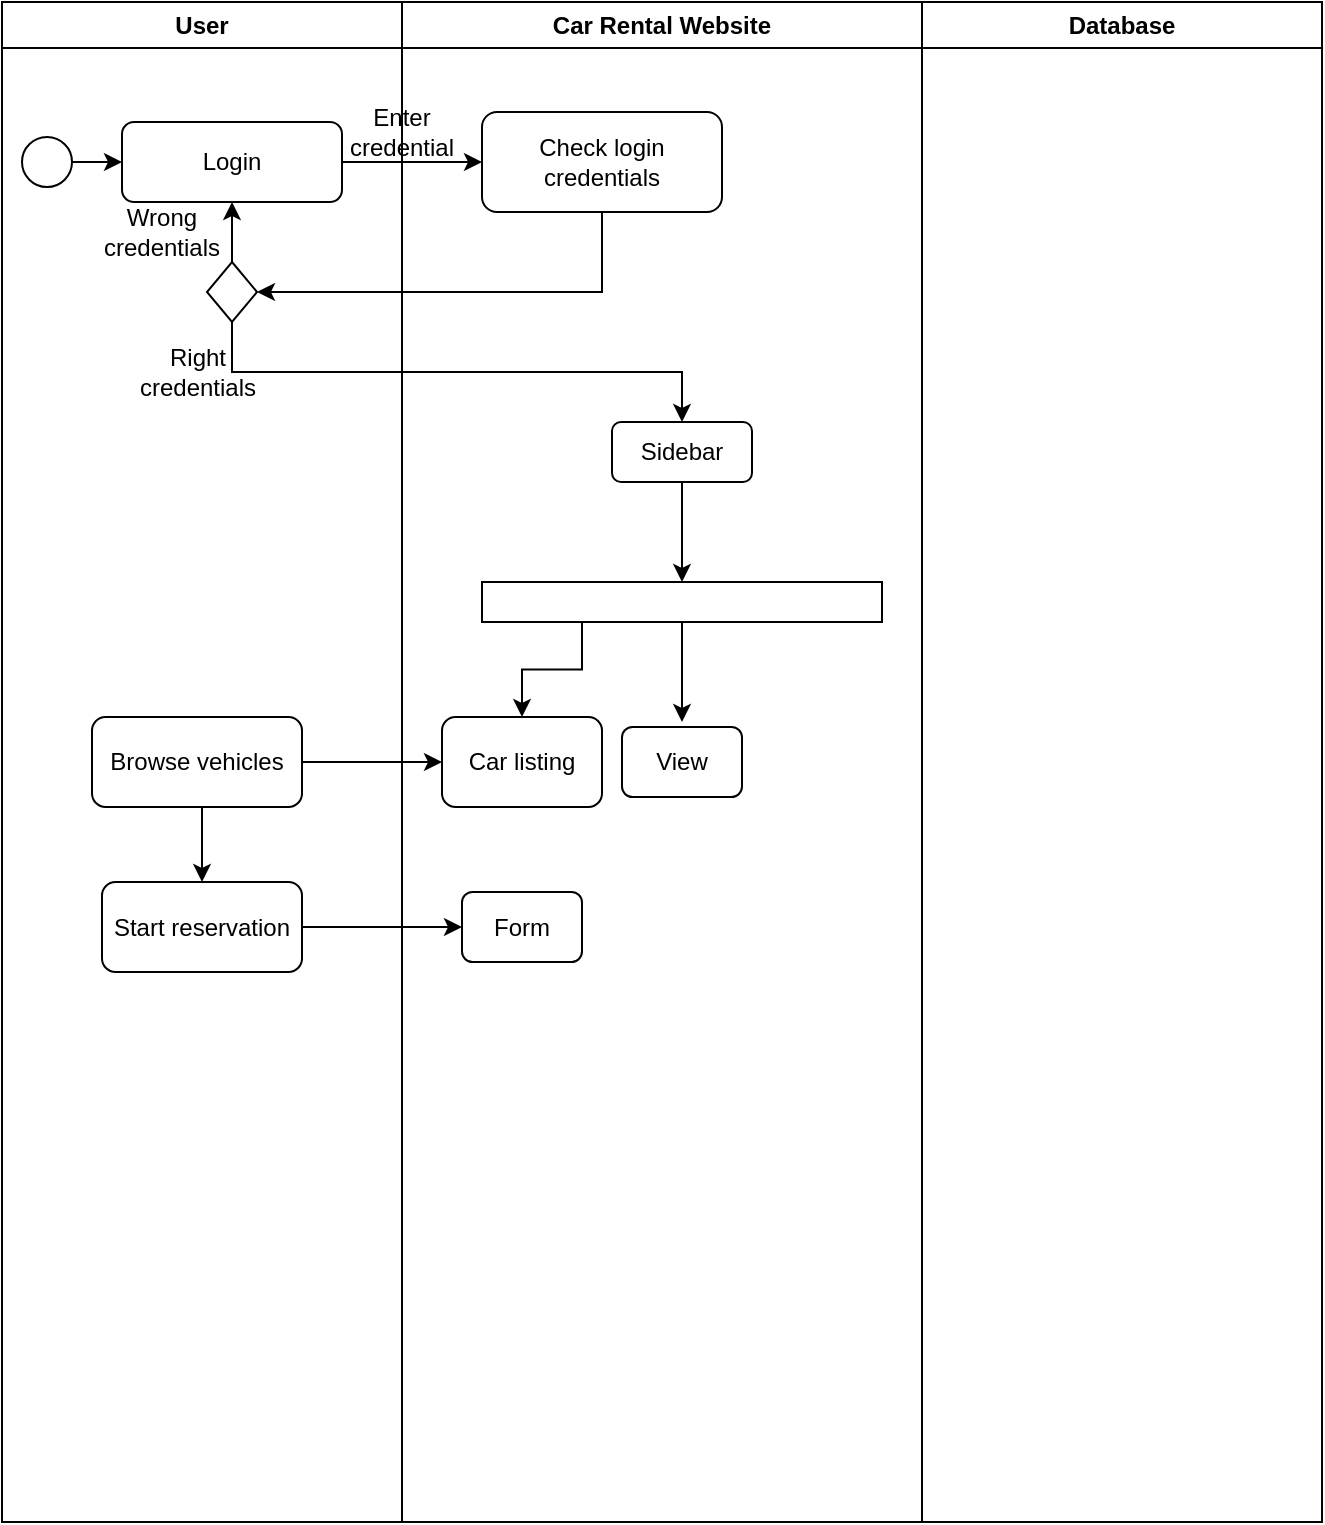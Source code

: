 <mxfile version="21.1.2" type="device">
  <diagram name="Page-1" id="GHCCZwFHGZ2dIF8Eq7Bc">
    <mxGraphModel dx="630" dy="824" grid="1" gridSize="10" guides="1" tooltips="1" connect="1" arrows="1" fold="1" page="1" pageScale="1" pageWidth="850" pageHeight="1100" math="0" shadow="0">
      <root>
        <mxCell id="0" />
        <mxCell id="1" parent="0" />
        <mxCell id="qtLm0A7_fBKDtyC4aUwC-1" value="User" style="swimlane;whiteSpace=wrap;html=1;" parent="1" vertex="1">
          <mxGeometry x="120" y="80" width="200" height="760" as="geometry" />
        </mxCell>
        <mxCell id="qtLm0A7_fBKDtyC4aUwC-4" value="" style="ellipse;whiteSpace=wrap;html=1;aspect=fixed;" parent="qtLm0A7_fBKDtyC4aUwC-1" vertex="1">
          <mxGeometry x="10" y="67.5" width="25" height="25" as="geometry" />
        </mxCell>
        <mxCell id="qtLm0A7_fBKDtyC4aUwC-6" value="Login" style="rounded=1;whiteSpace=wrap;html=1;" parent="qtLm0A7_fBKDtyC4aUwC-1" vertex="1">
          <mxGeometry x="60" y="60" width="110" height="40" as="geometry" />
        </mxCell>
        <mxCell id="qtLm0A7_fBKDtyC4aUwC-8" value="" style="endArrow=classic;html=1;rounded=0;exitX=1;exitY=0.5;exitDx=0;exitDy=0;entryX=0;entryY=0.5;entryDx=0;entryDy=0;" parent="qtLm0A7_fBKDtyC4aUwC-1" source="qtLm0A7_fBKDtyC4aUwC-4" target="qtLm0A7_fBKDtyC4aUwC-6" edge="1">
          <mxGeometry width="50" height="50" relative="1" as="geometry">
            <mxPoint x="280" y="260" as="sourcePoint" />
            <mxPoint x="330" y="210" as="targetPoint" />
          </mxGeometry>
        </mxCell>
        <mxCell id="qtLm0A7_fBKDtyC4aUwC-14" style="edgeStyle=orthogonalEdgeStyle;rounded=0;orthogonalLoop=1;jettySize=auto;html=1;exitX=0.5;exitY=0;exitDx=0;exitDy=0;entryX=0.5;entryY=1;entryDx=0;entryDy=0;" parent="qtLm0A7_fBKDtyC4aUwC-1" source="qtLm0A7_fBKDtyC4aUwC-10" target="qtLm0A7_fBKDtyC4aUwC-6" edge="1">
          <mxGeometry relative="1" as="geometry" />
        </mxCell>
        <mxCell id="qtLm0A7_fBKDtyC4aUwC-10" value="" style="rhombus;whiteSpace=wrap;html=1;" parent="qtLm0A7_fBKDtyC4aUwC-1" vertex="1">
          <mxGeometry x="102.5" y="130" width="25" height="30" as="geometry" />
        </mxCell>
        <mxCell id="qtLm0A7_fBKDtyC4aUwC-16" value="Wrong credentials" style="text;html=1;strokeColor=none;fillColor=none;align=center;verticalAlign=middle;whiteSpace=wrap;rounded=0;" parent="qtLm0A7_fBKDtyC4aUwC-1" vertex="1">
          <mxGeometry x="50" y="100" width="60" height="30" as="geometry" />
        </mxCell>
        <mxCell id="qtLm0A7_fBKDtyC4aUwC-19" value="Right credentials" style="text;html=1;strokeColor=none;fillColor=none;align=center;verticalAlign=middle;whiteSpace=wrap;rounded=0;" parent="qtLm0A7_fBKDtyC4aUwC-1" vertex="1">
          <mxGeometry x="67.5" y="170" width="60" height="30" as="geometry" />
        </mxCell>
        <mxCell id="DOATOJcdpVP5VAB-xwLo-7" style="edgeStyle=orthogonalEdgeStyle;rounded=0;orthogonalLoop=1;jettySize=auto;html=1;exitX=0.5;exitY=1;exitDx=0;exitDy=0;entryX=0.5;entryY=0;entryDx=0;entryDy=0;" edge="1" parent="qtLm0A7_fBKDtyC4aUwC-1" source="DOATOJcdpVP5VAB-xwLo-2" target="DOATOJcdpVP5VAB-xwLo-6">
          <mxGeometry relative="1" as="geometry" />
        </mxCell>
        <mxCell id="DOATOJcdpVP5VAB-xwLo-2" value="Browse vehicles" style="rounded=1;whiteSpace=wrap;html=1;" vertex="1" parent="qtLm0A7_fBKDtyC4aUwC-1">
          <mxGeometry x="45" y="357.5" width="105" height="45" as="geometry" />
        </mxCell>
        <mxCell id="DOATOJcdpVP5VAB-xwLo-6" value="Start reservation" style="rounded=1;whiteSpace=wrap;html=1;" vertex="1" parent="qtLm0A7_fBKDtyC4aUwC-1">
          <mxGeometry x="50" y="440" width="100" height="45" as="geometry" />
        </mxCell>
        <mxCell id="qtLm0A7_fBKDtyC4aUwC-2" value="Car Rental Website" style="swimlane;whiteSpace=wrap;html=1;" parent="1" vertex="1">
          <mxGeometry x="320" y="80" width="260" height="760" as="geometry" />
        </mxCell>
        <mxCell id="qtLm0A7_fBKDtyC4aUwC-7" value="Check login credentials" style="rounded=1;whiteSpace=wrap;html=1;" parent="qtLm0A7_fBKDtyC4aUwC-2" vertex="1">
          <mxGeometry x="40" y="55" width="120" height="50" as="geometry" />
        </mxCell>
        <mxCell id="qtLm0A7_fBKDtyC4aUwC-15" value="Enter credential" style="text;html=1;strokeColor=none;fillColor=none;align=center;verticalAlign=middle;whiteSpace=wrap;rounded=0;" parent="qtLm0A7_fBKDtyC4aUwC-2" vertex="1">
          <mxGeometry x="-30" y="50" width="60" height="30" as="geometry" />
        </mxCell>
        <mxCell id="DOATOJcdpVP5VAB-xwLo-4" style="edgeStyle=orthogonalEdgeStyle;rounded=0;orthogonalLoop=1;jettySize=auto;html=1;exitX=0.25;exitY=1;exitDx=0;exitDy=0;entryX=0.5;entryY=0;entryDx=0;entryDy=0;" edge="1" parent="qtLm0A7_fBKDtyC4aUwC-2" source="qtLm0A7_fBKDtyC4aUwC-17" target="DOATOJcdpVP5VAB-xwLo-3">
          <mxGeometry relative="1" as="geometry" />
        </mxCell>
        <mxCell id="DOATOJcdpVP5VAB-xwLo-14" style="edgeStyle=orthogonalEdgeStyle;rounded=0;orthogonalLoop=1;jettySize=auto;html=1;exitX=0.5;exitY=1;exitDx=0;exitDy=0;" edge="1" parent="qtLm0A7_fBKDtyC4aUwC-2" source="qtLm0A7_fBKDtyC4aUwC-17">
          <mxGeometry relative="1" as="geometry">
            <mxPoint x="140" y="360" as="targetPoint" />
          </mxGeometry>
        </mxCell>
        <mxCell id="qtLm0A7_fBKDtyC4aUwC-17" value="" style="rounded=0;whiteSpace=wrap;html=1;" parent="qtLm0A7_fBKDtyC4aUwC-2" vertex="1">
          <mxGeometry x="40" y="290" width="200" height="20" as="geometry" />
        </mxCell>
        <mxCell id="qtLm0A7_fBKDtyC4aUwC-47" style="edgeStyle=orthogonalEdgeStyle;rounded=0;orthogonalLoop=1;jettySize=auto;html=1;exitX=0.5;exitY=1;exitDx=0;exitDy=0;entryX=0.5;entryY=0;entryDx=0;entryDy=0;" parent="qtLm0A7_fBKDtyC4aUwC-2" source="qtLm0A7_fBKDtyC4aUwC-44" target="qtLm0A7_fBKDtyC4aUwC-17" edge="1">
          <mxGeometry relative="1" as="geometry" />
        </mxCell>
        <mxCell id="qtLm0A7_fBKDtyC4aUwC-44" value="Sidebar" style="rounded=1;whiteSpace=wrap;html=1;" parent="qtLm0A7_fBKDtyC4aUwC-2" vertex="1">
          <mxGeometry x="105" y="210" width="70" height="30" as="geometry" />
        </mxCell>
        <mxCell id="DOATOJcdpVP5VAB-xwLo-3" value="Car listing" style="rounded=1;whiteSpace=wrap;html=1;" vertex="1" parent="qtLm0A7_fBKDtyC4aUwC-2">
          <mxGeometry x="20" y="357.5" width="80" height="45" as="geometry" />
        </mxCell>
        <mxCell id="DOATOJcdpVP5VAB-xwLo-9" value="Form" style="rounded=1;whiteSpace=wrap;html=1;" vertex="1" parent="qtLm0A7_fBKDtyC4aUwC-2">
          <mxGeometry x="30" y="445" width="60" height="35" as="geometry" />
        </mxCell>
        <mxCell id="DOATOJcdpVP5VAB-xwLo-12" value="View" style="rounded=1;whiteSpace=wrap;html=1;" vertex="1" parent="qtLm0A7_fBKDtyC4aUwC-2">
          <mxGeometry x="110" y="362.5" width="60" height="35" as="geometry" />
        </mxCell>
        <mxCell id="qtLm0A7_fBKDtyC4aUwC-3" value="Database" style="swimlane;whiteSpace=wrap;html=1;" parent="1" vertex="1">
          <mxGeometry x="580" y="80" width="200" height="760" as="geometry" />
        </mxCell>
        <mxCell id="qtLm0A7_fBKDtyC4aUwC-9" value="" style="endArrow=classic;html=1;rounded=0;exitX=1;exitY=0.5;exitDx=0;exitDy=0;entryX=0;entryY=0.5;entryDx=0;entryDy=0;" parent="1" source="qtLm0A7_fBKDtyC4aUwC-6" target="qtLm0A7_fBKDtyC4aUwC-7" edge="1">
          <mxGeometry width="50" height="50" relative="1" as="geometry">
            <mxPoint x="165" y="170" as="sourcePoint" />
            <mxPoint x="190" y="170" as="targetPoint" />
          </mxGeometry>
        </mxCell>
        <mxCell id="qtLm0A7_fBKDtyC4aUwC-13" style="edgeStyle=orthogonalEdgeStyle;rounded=0;orthogonalLoop=1;jettySize=auto;html=1;exitX=0.5;exitY=1;exitDx=0;exitDy=0;entryX=1;entryY=0.5;entryDx=0;entryDy=0;" parent="1" source="qtLm0A7_fBKDtyC4aUwC-7" target="qtLm0A7_fBKDtyC4aUwC-10" edge="1">
          <mxGeometry relative="1" as="geometry" />
        </mxCell>
        <mxCell id="qtLm0A7_fBKDtyC4aUwC-46" style="edgeStyle=orthogonalEdgeStyle;rounded=0;orthogonalLoop=1;jettySize=auto;html=1;exitX=0.5;exitY=1;exitDx=0;exitDy=0;entryX=0.5;entryY=0;entryDx=0;entryDy=0;" parent="1" source="qtLm0A7_fBKDtyC4aUwC-10" target="qtLm0A7_fBKDtyC4aUwC-44" edge="1">
          <mxGeometry relative="1" as="geometry" />
        </mxCell>
        <mxCell id="DOATOJcdpVP5VAB-xwLo-5" style="edgeStyle=orthogonalEdgeStyle;rounded=0;orthogonalLoop=1;jettySize=auto;html=1;exitX=1;exitY=0.5;exitDx=0;exitDy=0;entryX=0;entryY=0.5;entryDx=0;entryDy=0;" edge="1" parent="1" source="DOATOJcdpVP5VAB-xwLo-2" target="DOATOJcdpVP5VAB-xwLo-3">
          <mxGeometry relative="1" as="geometry" />
        </mxCell>
        <mxCell id="DOATOJcdpVP5VAB-xwLo-10" style="edgeStyle=orthogonalEdgeStyle;rounded=0;orthogonalLoop=1;jettySize=auto;html=1;exitX=1;exitY=0.5;exitDx=0;exitDy=0;entryX=0;entryY=0.5;entryDx=0;entryDy=0;" edge="1" parent="1" source="DOATOJcdpVP5VAB-xwLo-6" target="DOATOJcdpVP5VAB-xwLo-9">
          <mxGeometry relative="1" as="geometry" />
        </mxCell>
      </root>
    </mxGraphModel>
  </diagram>
</mxfile>
